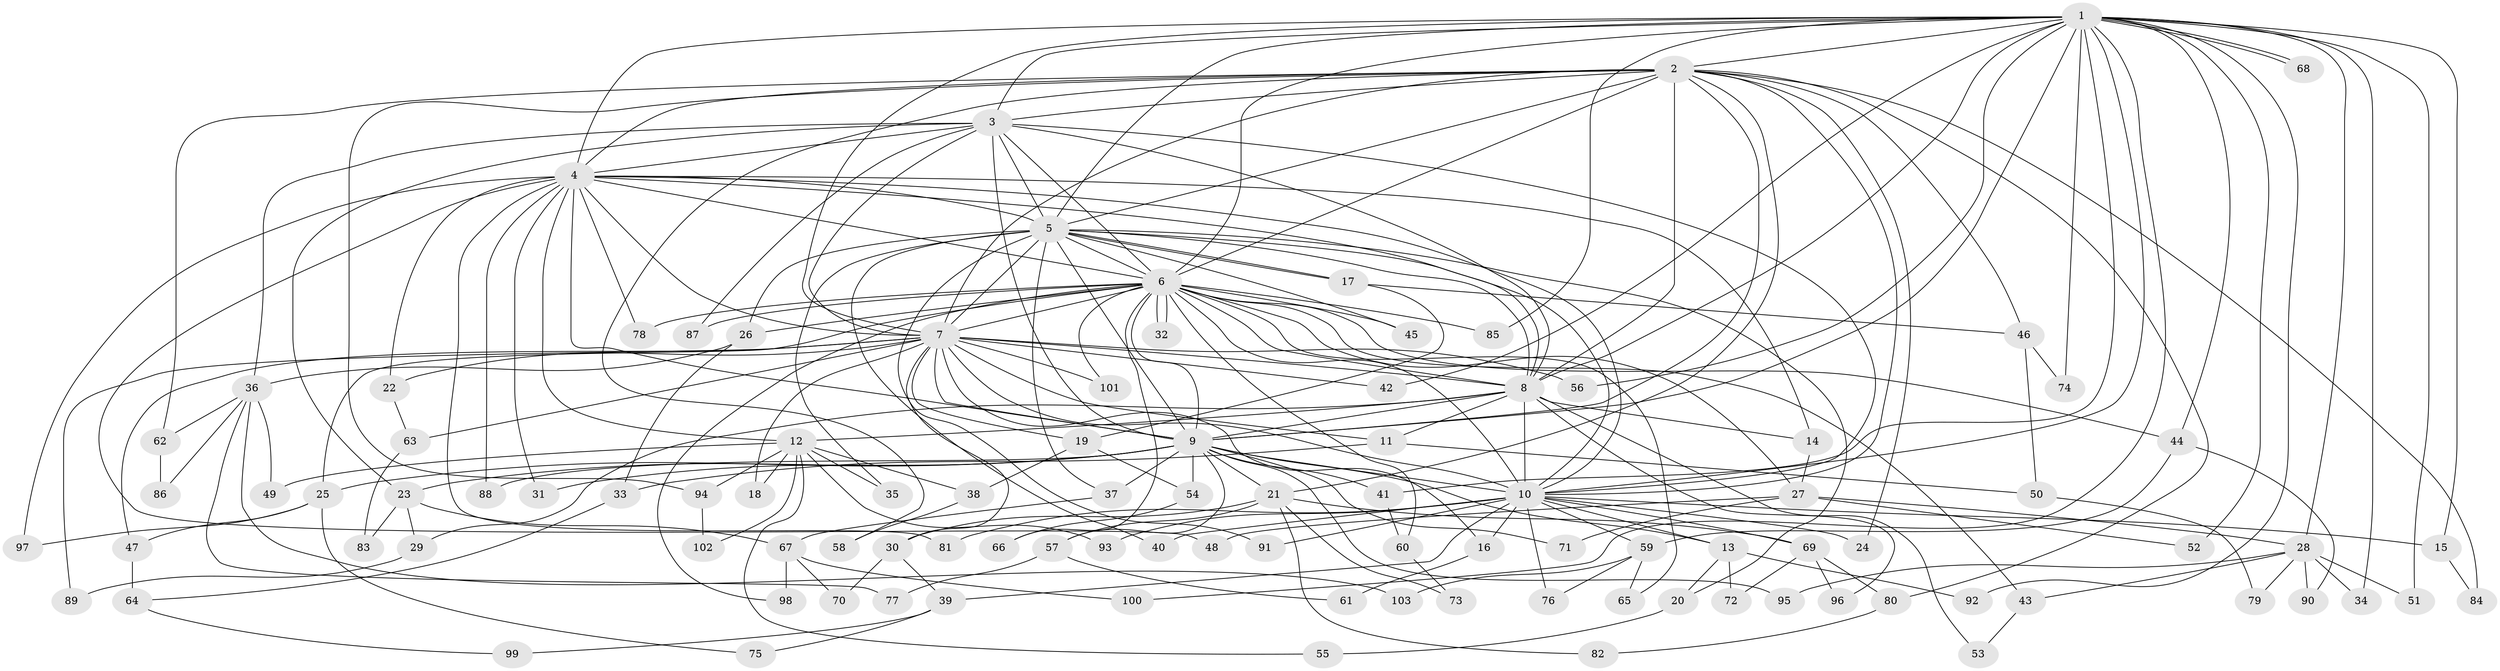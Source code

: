 // Generated by graph-tools (version 1.1) at 2025/25/03/09/25 03:25:37]
// undirected, 103 vertices, 231 edges
graph export_dot {
graph [start="1"]
  node [color=gray90,style=filled];
  1;
  2;
  3;
  4;
  5;
  6;
  7;
  8;
  9;
  10;
  11;
  12;
  13;
  14;
  15;
  16;
  17;
  18;
  19;
  20;
  21;
  22;
  23;
  24;
  25;
  26;
  27;
  28;
  29;
  30;
  31;
  32;
  33;
  34;
  35;
  36;
  37;
  38;
  39;
  40;
  41;
  42;
  43;
  44;
  45;
  46;
  47;
  48;
  49;
  50;
  51;
  52;
  53;
  54;
  55;
  56;
  57;
  58;
  59;
  60;
  61;
  62;
  63;
  64;
  65;
  66;
  67;
  68;
  69;
  70;
  71;
  72;
  73;
  74;
  75;
  76;
  77;
  78;
  79;
  80;
  81;
  82;
  83;
  84;
  85;
  86;
  87;
  88;
  89;
  90;
  91;
  92;
  93;
  94;
  95;
  96;
  97;
  98;
  99;
  100;
  101;
  102;
  103;
  1 -- 2;
  1 -- 3;
  1 -- 4;
  1 -- 5;
  1 -- 6;
  1 -- 7;
  1 -- 8;
  1 -- 9;
  1 -- 10;
  1 -- 15;
  1 -- 28;
  1 -- 34;
  1 -- 41;
  1 -- 42;
  1 -- 44;
  1 -- 51;
  1 -- 52;
  1 -- 56;
  1 -- 68;
  1 -- 68;
  1 -- 74;
  1 -- 85;
  1 -- 92;
  1 -- 100;
  2 -- 3;
  2 -- 4;
  2 -- 5;
  2 -- 6;
  2 -- 7;
  2 -- 8;
  2 -- 9;
  2 -- 10;
  2 -- 21;
  2 -- 24;
  2 -- 46;
  2 -- 58;
  2 -- 62;
  2 -- 80;
  2 -- 84;
  2 -- 94;
  3 -- 4;
  3 -- 5;
  3 -- 6;
  3 -- 7;
  3 -- 8;
  3 -- 9;
  3 -- 10;
  3 -- 23;
  3 -- 36;
  3 -- 87;
  4 -- 5;
  4 -- 6;
  4 -- 7;
  4 -- 8;
  4 -- 9;
  4 -- 10;
  4 -- 12;
  4 -- 14;
  4 -- 22;
  4 -- 31;
  4 -- 48;
  4 -- 78;
  4 -- 81;
  4 -- 88;
  4 -- 97;
  5 -- 6;
  5 -- 7;
  5 -- 8;
  5 -- 9;
  5 -- 10;
  5 -- 17;
  5 -- 17;
  5 -- 20;
  5 -- 26;
  5 -- 35;
  5 -- 37;
  5 -- 40;
  5 -- 45;
  5 -- 91;
  6 -- 7;
  6 -- 8;
  6 -- 9;
  6 -- 10;
  6 -- 25;
  6 -- 26;
  6 -- 27;
  6 -- 32;
  6 -- 32;
  6 -- 43;
  6 -- 44;
  6 -- 45;
  6 -- 60;
  6 -- 65;
  6 -- 66;
  6 -- 78;
  6 -- 85;
  6 -- 87;
  6 -- 98;
  6 -- 101;
  7 -- 8;
  7 -- 9;
  7 -- 10;
  7 -- 11;
  7 -- 16;
  7 -- 18;
  7 -- 19;
  7 -- 22;
  7 -- 30;
  7 -- 42;
  7 -- 47;
  7 -- 56;
  7 -- 63;
  7 -- 89;
  7 -- 101;
  8 -- 9;
  8 -- 10;
  8 -- 11;
  8 -- 12;
  8 -- 14;
  8 -- 29;
  8 -- 53;
  8 -- 96;
  9 -- 10;
  9 -- 13;
  9 -- 21;
  9 -- 23;
  9 -- 25;
  9 -- 31;
  9 -- 37;
  9 -- 41;
  9 -- 54;
  9 -- 57;
  9 -- 71;
  9 -- 88;
  9 -- 95;
  10 -- 13;
  10 -- 15;
  10 -- 16;
  10 -- 24;
  10 -- 39;
  10 -- 40;
  10 -- 59;
  10 -- 69;
  10 -- 76;
  10 -- 81;
  10 -- 91;
  10 -- 93;
  11 -- 33;
  11 -- 50;
  12 -- 18;
  12 -- 35;
  12 -- 38;
  12 -- 49;
  12 -- 55;
  12 -- 93;
  12 -- 94;
  12 -- 102;
  13 -- 20;
  13 -- 72;
  13 -- 92;
  14 -- 27;
  15 -- 84;
  16 -- 61;
  17 -- 19;
  17 -- 46;
  19 -- 38;
  19 -- 54;
  20 -- 55;
  21 -- 30;
  21 -- 57;
  21 -- 69;
  21 -- 73;
  21 -- 82;
  22 -- 63;
  23 -- 29;
  23 -- 67;
  23 -- 83;
  25 -- 47;
  25 -- 75;
  25 -- 97;
  26 -- 33;
  26 -- 36;
  27 -- 28;
  27 -- 48;
  27 -- 52;
  27 -- 71;
  28 -- 34;
  28 -- 43;
  28 -- 51;
  28 -- 79;
  28 -- 90;
  28 -- 95;
  29 -- 89;
  30 -- 39;
  30 -- 70;
  33 -- 64;
  36 -- 49;
  36 -- 62;
  36 -- 77;
  36 -- 86;
  36 -- 103;
  37 -- 67;
  38 -- 58;
  39 -- 75;
  39 -- 99;
  41 -- 60;
  43 -- 53;
  44 -- 59;
  44 -- 90;
  46 -- 50;
  46 -- 74;
  47 -- 64;
  50 -- 79;
  54 -- 66;
  57 -- 61;
  57 -- 77;
  59 -- 65;
  59 -- 76;
  59 -- 103;
  60 -- 73;
  62 -- 86;
  63 -- 83;
  64 -- 99;
  67 -- 70;
  67 -- 98;
  67 -- 100;
  69 -- 72;
  69 -- 80;
  69 -- 96;
  80 -- 82;
  94 -- 102;
}
